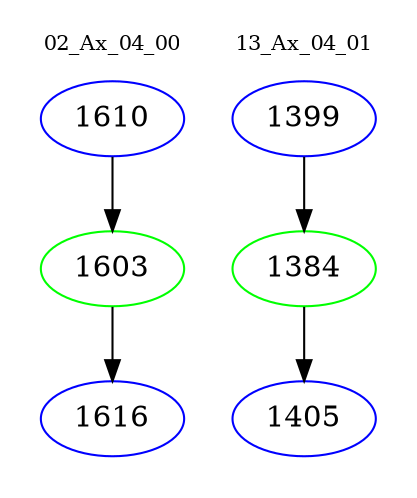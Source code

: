 digraph{
subgraph cluster_0 {
color = white
label = "02_Ax_04_00";
fontsize=10;
T0_1610 [label="1610", color="blue"]
T0_1610 -> T0_1603 [color="black"]
T0_1603 [label="1603", color="green"]
T0_1603 -> T0_1616 [color="black"]
T0_1616 [label="1616", color="blue"]
}
subgraph cluster_1 {
color = white
label = "13_Ax_04_01";
fontsize=10;
T1_1399 [label="1399", color="blue"]
T1_1399 -> T1_1384 [color="black"]
T1_1384 [label="1384", color="green"]
T1_1384 -> T1_1405 [color="black"]
T1_1405 [label="1405", color="blue"]
}
}
